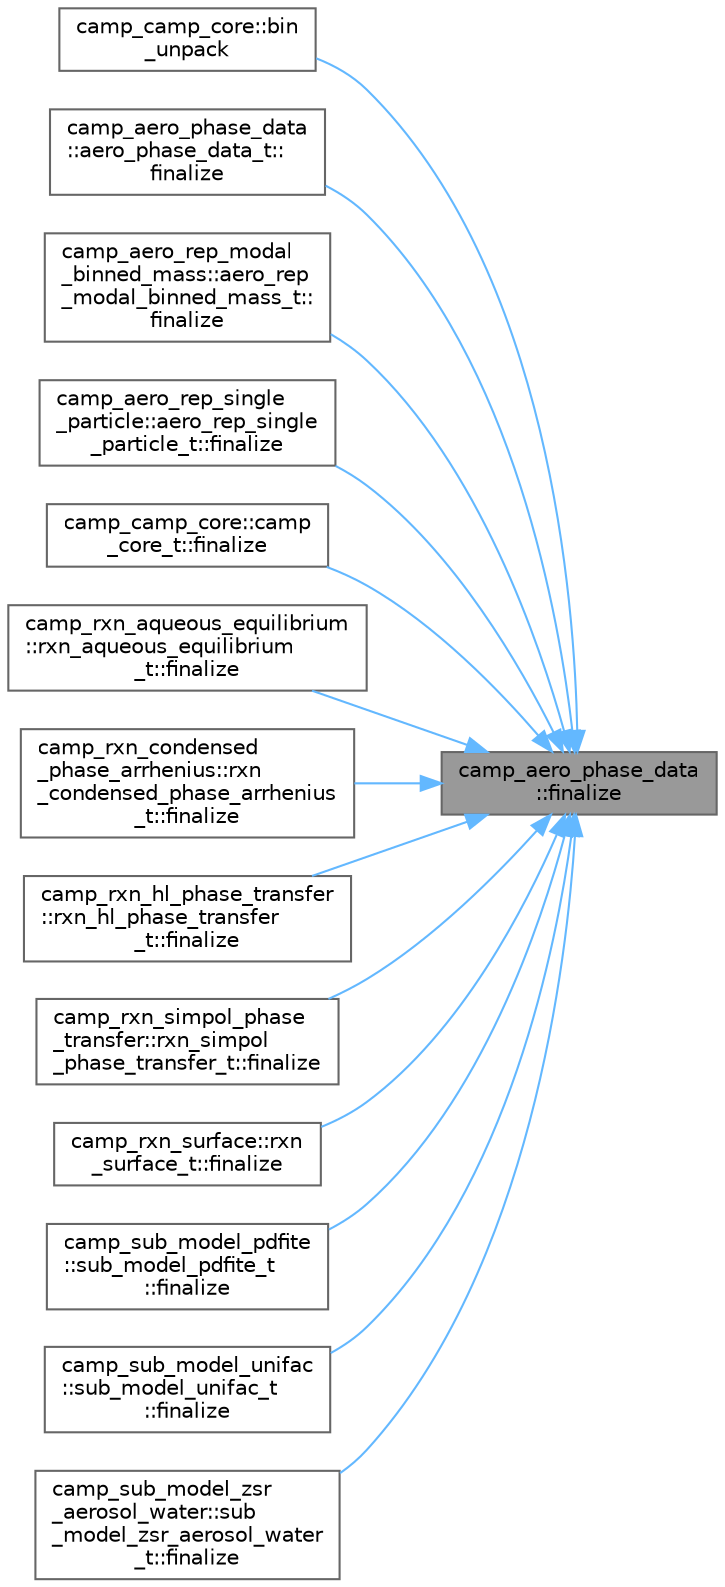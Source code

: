 digraph "camp_aero_phase_data::finalize"
{
 // LATEX_PDF_SIZE
  bgcolor="transparent";
  edge [fontname=Helvetica,fontsize=10,labelfontname=Helvetica,labelfontsize=10];
  node [fontname=Helvetica,fontsize=10,shape=box,height=0.2,width=0.4];
  rankdir="RL";
  Node1 [label="camp_aero_phase_data\l::finalize",height=0.2,width=0.4,color="gray40", fillcolor="grey60", style="filled", fontcolor="black",tooltip="Finalize the aerosol phase data."];
  Node1 -> Node2 [dir="back",color="steelblue1",style="solid"];
  Node2 [label="camp_camp_core::bin\l_unpack",height=0.2,width=0.4,color="grey40", fillcolor="white", style="filled",URL="$namespacecamp__camp__core.html#a672a6ddc1f764207c4b6aa80b72ea203",tooltip="Unpack the given value from the buffer, advancing position."];
  Node1 -> Node3 [dir="back",color="steelblue1",style="solid"];
  Node3 [label="camp_aero_phase_data\l::aero_phase_data_t::\lfinalize",height=0.2,width=0.4,color="grey40", fillcolor="white", style="filled",URL="$structcamp__aero__phase__data_1_1aero__phase__data__t.html#a8f7c60df17083ac8a79867eead583e97",tooltip="Finalize the aerosol phase data."];
  Node1 -> Node4 [dir="back",color="steelblue1",style="solid"];
  Node4 [label="camp_aero_rep_modal\l_binned_mass::aero_rep\l_modal_binned_mass_t::\lfinalize",height=0.2,width=0.4,color="grey40", fillcolor="white", style="filled",URL="$structcamp__aero__rep__modal__binned__mass_1_1aero__rep__modal__binned__mass__t.html#ad7294b462a4dead5dd6060d95da5a7ea",tooltip="Finalize the aerosol representation."];
  Node1 -> Node5 [dir="back",color="steelblue1",style="solid"];
  Node5 [label="camp_aero_rep_single\l_particle::aero_rep_single\l_particle_t::finalize",height=0.2,width=0.4,color="grey40", fillcolor="white", style="filled",URL="$structcamp__aero__rep__single__particle_1_1aero__rep__single__particle__t.html#abe6107d0395ce71134a68b6acf36fab8",tooltip="Finalize the aerosol representation."];
  Node1 -> Node6 [dir="back",color="steelblue1",style="solid"];
  Node6 [label="camp_camp_core::camp\l_core_t::finalize",height=0.2,width=0.4,color="grey40", fillcolor="white", style="filled",URL="$structcamp__camp__core_1_1camp__core__t.html#ad603edad777f5f9a0292ddd5e13fc971",tooltip="Finalize the core."];
  Node1 -> Node7 [dir="back",color="steelblue1",style="solid"];
  Node7 [label="camp_rxn_aqueous_equilibrium\l::rxn_aqueous_equilibrium\l_t::finalize",height=0.2,width=0.4,color="grey40", fillcolor="white", style="filled",URL="$structcamp__rxn__aqueous__equilibrium_1_1rxn__aqueous__equilibrium__t.html#a9012c17ddb42118f5b34c33d69aac15a",tooltip="Finalize the reaction."];
  Node1 -> Node8 [dir="back",color="steelblue1",style="solid"];
  Node8 [label="camp_rxn_condensed\l_phase_arrhenius::rxn\l_condensed_phase_arrhenius\l_t::finalize",height=0.2,width=0.4,color="grey40", fillcolor="white", style="filled",URL="$structcamp__rxn__condensed__phase__arrhenius_1_1rxn__condensed__phase__arrhenius__t.html#af13c4fb0c0c2868d445bc4f616979704",tooltip="Finalize the reaction."];
  Node1 -> Node9 [dir="back",color="steelblue1",style="solid"];
  Node9 [label="camp_rxn_hl_phase_transfer\l::rxn_hl_phase_transfer\l_t::finalize",height=0.2,width=0.4,color="grey40", fillcolor="white", style="filled",URL="$structcamp__rxn__hl__phase__transfer_1_1rxn__hl__phase__transfer__t.html#ac17e19f875db180d3b306806ca952874",tooltip="Finalize the reaction."];
  Node1 -> Node10 [dir="back",color="steelblue1",style="solid"];
  Node10 [label="camp_rxn_simpol_phase\l_transfer::rxn_simpol\l_phase_transfer_t::finalize",height=0.2,width=0.4,color="grey40", fillcolor="white", style="filled",URL="$structcamp__rxn__simpol__phase__transfer_1_1rxn__simpol__phase__transfer__t.html#acb72b63f8e216ac7fa0bf6d25771dfd5",tooltip="Finalize the reaction."];
  Node1 -> Node11 [dir="back",color="steelblue1",style="solid"];
  Node11 [label="camp_rxn_surface::rxn\l_surface_t::finalize",height=0.2,width=0.4,color="grey40", fillcolor="white", style="filled",URL="$structcamp__rxn__surface_1_1rxn__surface__t.html#a6c486155238136facda8abb85060a0e4",tooltip="Finalize the reaction."];
  Node1 -> Node12 [dir="back",color="steelblue1",style="solid"];
  Node12 [label="camp_sub_model_pdfite\l::sub_model_pdfite_t\l::finalize",height=0.2,width=0.4,color="grey40", fillcolor="white", style="filled",URL="$structcamp__sub__model__pdfite_1_1sub__model__pdfite__t.html#acbcb0f0c5f5904cdc704f6e3c8dc7af0",tooltip="Finalize the reaction."];
  Node1 -> Node13 [dir="back",color="steelblue1",style="solid"];
  Node13 [label="camp_sub_model_unifac\l::sub_model_unifac_t\l::finalize",height=0.2,width=0.4,color="grey40", fillcolor="white", style="filled",URL="$structcamp__sub__model__unifac_1_1sub__model__unifac__t.html#a0711981e502c7c2c932096855d91006d",tooltip="Finalize the sub-model."];
  Node1 -> Node14 [dir="back",color="steelblue1",style="solid"];
  Node14 [label="camp_sub_model_zsr\l_aerosol_water::sub\l_model_zsr_aerosol_water\l_t::finalize",height=0.2,width=0.4,color="grey40", fillcolor="white", style="filled",URL="$structcamp__sub__model__zsr__aerosol__water_1_1sub__model__zsr__aerosol__water__t.html#ac7a874d30347fcbc5bdcdac143f3a8d2",tooltip="Finalize."];
}
